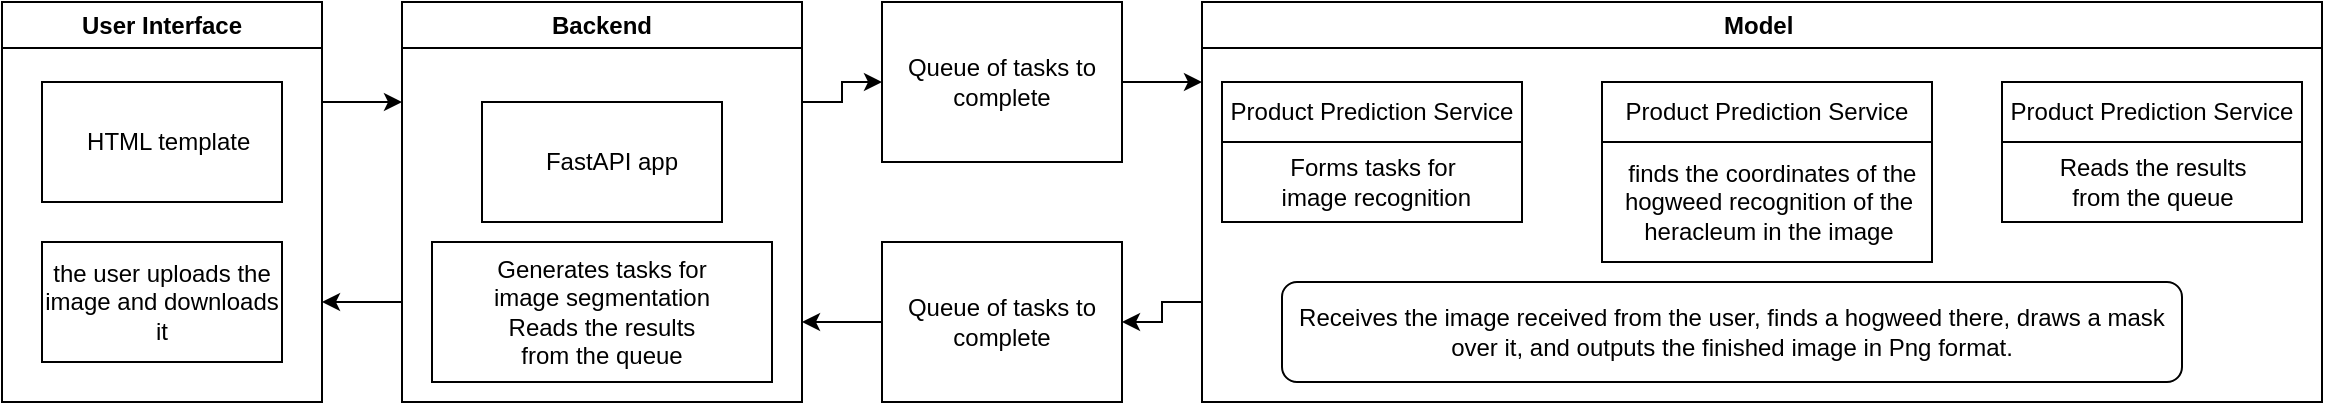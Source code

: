 <mxfile version="21.1.5" type="device">
  <diagram name="Страница 1" id="rBT44NU4aesZWBJwgpA3">
    <mxGraphModel dx="1232" dy="746" grid="1" gridSize="10" guides="1" tooltips="1" connect="1" arrows="1" fold="1" page="1" pageScale="1" pageWidth="827" pageHeight="1169" math="0" shadow="0">
      <root>
        <mxCell id="0" />
        <mxCell id="1" parent="0" />
        <mxCell id="4tdoIi2SmMLMxq_e9tM8-1" style="edgeStyle=orthogonalEdgeStyle;rounded=0;orthogonalLoop=1;jettySize=auto;html=1;exitX=1;exitY=0.25;exitDx=0;exitDy=0;entryX=0;entryY=0.25;entryDx=0;entryDy=0;" parent="1" source="4tdoIi2SmMLMxq_e9tM8-2" target="4tdoIi2SmMLMxq_e9tM8-7" edge="1">
          <mxGeometry relative="1" as="geometry" />
        </mxCell>
        <mxCell id="4tdoIi2SmMLMxq_e9tM8-2" value="&amp;nbsp;User Interface&amp;nbsp;" style="swimlane;whiteSpace=wrap;html=1;" parent="1" vertex="1">
          <mxGeometry x="40" y="80" width="160" height="200" as="geometry" />
        </mxCell>
        <mxCell id="4tdoIi2SmMLMxq_e9tM8-3" value="&amp;nbsp; HTML template" style="rounded=0;whiteSpace=wrap;html=1;" parent="4tdoIi2SmMLMxq_e9tM8-2" vertex="1">
          <mxGeometry x="20" y="40" width="120" height="60" as="geometry" />
        </mxCell>
        <mxCell id="4tdoIi2SmMLMxq_e9tM8-4" value="the user uploads the image and downloads it" style="rounded=0;whiteSpace=wrap;html=1;" parent="4tdoIi2SmMLMxq_e9tM8-2" vertex="1">
          <mxGeometry x="20" y="120" width="120" height="60" as="geometry" />
        </mxCell>
        <mxCell id="4tdoIi2SmMLMxq_e9tM8-5" style="edgeStyle=orthogonalEdgeStyle;rounded=0;orthogonalLoop=1;jettySize=auto;html=1;exitX=0;exitY=0.75;exitDx=0;exitDy=0;entryX=1;entryY=0.75;entryDx=0;entryDy=0;" parent="1" source="4tdoIi2SmMLMxq_e9tM8-7" target="4tdoIi2SmMLMxq_e9tM8-2" edge="1">
          <mxGeometry relative="1" as="geometry" />
        </mxCell>
        <mxCell id="4tdoIi2SmMLMxq_e9tM8-6" style="edgeStyle=orthogonalEdgeStyle;rounded=0;orthogonalLoop=1;jettySize=auto;html=1;exitX=1;exitY=0.25;exitDx=0;exitDy=0;entryX=0;entryY=0.5;entryDx=0;entryDy=0;" parent="1" source="4tdoIi2SmMLMxq_e9tM8-7" target="4tdoIi2SmMLMxq_e9tM8-20" edge="1">
          <mxGeometry relative="1" as="geometry" />
        </mxCell>
        <mxCell id="4tdoIi2SmMLMxq_e9tM8-7" value="Backend" style="swimlane;whiteSpace=wrap;html=1;" parent="1" vertex="1">
          <mxGeometry x="240" y="80" width="200" height="200" as="geometry" />
        </mxCell>
        <mxCell id="4tdoIi2SmMLMxq_e9tM8-8" value="&amp;nbsp; &amp;nbsp;FastAPI app" style="rounded=0;whiteSpace=wrap;html=1;" parent="4tdoIi2SmMLMxq_e9tM8-7" vertex="1">
          <mxGeometry x="40" y="50" width="120" height="60" as="geometry" />
        </mxCell>
        <mxCell id="4tdoIi2SmMLMxq_e9tM8-9" value="Generates tasks for&lt;br style=&quot;border-color: var(--border-color); text-align: left;&quot;&gt;&lt;span style=&quot;border-color: var(--border-color); text-align: left;&quot;&gt;image&amp;nbsp;segmentation&lt;br&gt;&lt;/span&gt;&lt;span style=&quot;border-color: var(--border-color); text-align: left;&quot;&gt;Reads the results&lt;/span&gt;&lt;br style=&quot;border-color: var(--border-color); text-align: left;&quot;&gt;&lt;span style=&quot;border-color: var(--border-color); text-align: left;&quot;&gt;from the queue&lt;/span&gt;" style="rounded=0;whiteSpace=wrap;html=1;" parent="4tdoIi2SmMLMxq_e9tM8-7" vertex="1">
          <mxGeometry x="15" y="120" width="170" height="70" as="geometry" />
        </mxCell>
        <mxCell id="4tdoIi2SmMLMxq_e9tM8-10" style="edgeStyle=orthogonalEdgeStyle;rounded=0;orthogonalLoop=1;jettySize=auto;html=1;exitX=0;exitY=0.75;exitDx=0;exitDy=0;entryX=1;entryY=0.5;entryDx=0;entryDy=0;" parent="1" source="4tdoIi2SmMLMxq_e9tM8-11" target="4tdoIi2SmMLMxq_e9tM8-22" edge="1">
          <mxGeometry relative="1" as="geometry" />
        </mxCell>
        <mxCell id="4tdoIi2SmMLMxq_e9tM8-11" value="Model&amp;nbsp;" style="swimlane;whiteSpace=wrap;html=1;" parent="1" vertex="1">
          <mxGeometry x="640" y="80" width="560" height="200" as="geometry" />
        </mxCell>
        <mxCell id="4tdoIi2SmMLMxq_e9tM8-12" value="Product Prediction Service" style="swimlane;fontStyle=0;childLayout=stackLayout;horizontal=1;startSize=30;horizontalStack=0;resizeParent=1;resizeParentMax=0;resizeLast=0;collapsible=1;marginBottom=0;whiteSpace=wrap;html=1;" parent="4tdoIi2SmMLMxq_e9tM8-11" vertex="1">
          <mxGeometry x="10" y="40" width="150" height="70" as="geometry" />
        </mxCell>
        <mxCell id="4tdoIi2SmMLMxq_e9tM8-13" value="Forms tasks for&lt;br&gt;&amp;nbsp;image recognition" style="text;html=1;align=center;verticalAlign=middle;resizable=0;points=[];autosize=1;strokeColor=none;fillColor=none;" parent="4tdoIi2SmMLMxq_e9tM8-12" vertex="1">
          <mxGeometry y="30" width="150" height="40" as="geometry" />
        </mxCell>
        <mxCell id="4tdoIi2SmMLMxq_e9tM8-14" value="Product Prediction Service" style="swimlane;fontStyle=0;childLayout=stackLayout;horizontal=1;startSize=30;horizontalStack=0;resizeParent=1;resizeParentMax=0;resizeLast=0;collapsible=1;marginBottom=0;whiteSpace=wrap;html=1;" parent="4tdoIi2SmMLMxq_e9tM8-11" vertex="1">
          <mxGeometry x="200" y="40" width="165" height="90" as="geometry" />
        </mxCell>
        <mxCell id="4tdoIi2SmMLMxq_e9tM8-15" value="&amp;nbsp;finds the coordinates of the &lt;br&gt;hogweed recognition of the &lt;br&gt;heracleum&amp;nbsp;in the image" style="text;html=1;align=center;verticalAlign=middle;resizable=0;points=[];autosize=1;strokeColor=none;fillColor=none;" parent="4tdoIi2SmMLMxq_e9tM8-14" vertex="1">
          <mxGeometry y="30" width="165" height="60" as="geometry" />
        </mxCell>
        <mxCell id="4tdoIi2SmMLMxq_e9tM8-16" value="Product Prediction Service" style="swimlane;fontStyle=0;childLayout=stackLayout;horizontal=1;startSize=30;horizontalStack=0;resizeParent=1;resizeParentMax=0;resizeLast=0;collapsible=1;marginBottom=0;whiteSpace=wrap;html=1;" parent="4tdoIi2SmMLMxq_e9tM8-11" vertex="1">
          <mxGeometry x="400" y="40" width="150" height="70" as="geometry" />
        </mxCell>
        <mxCell id="4tdoIi2SmMLMxq_e9tM8-17" value="&lt;div&gt;Reads the results&lt;/div&gt;&lt;div&gt;from the queue&lt;/div&gt;" style="text;html=1;align=center;verticalAlign=middle;resizable=0;points=[];autosize=1;strokeColor=none;fillColor=none;" parent="4tdoIi2SmMLMxq_e9tM8-16" vertex="1">
          <mxGeometry y="30" width="150" height="40" as="geometry" />
        </mxCell>
        <mxCell id="4tdoIi2SmMLMxq_e9tM8-18" value="Receives the image received from the user, finds a hogweed there, draws a mask over it, and outputs the finished image in Png format." style="rounded=1;whiteSpace=wrap;html=1;" parent="4tdoIi2SmMLMxq_e9tM8-11" vertex="1">
          <mxGeometry x="40" y="140" width="450" height="50" as="geometry" />
        </mxCell>
        <mxCell id="4tdoIi2SmMLMxq_e9tM8-19" style="edgeStyle=orthogonalEdgeStyle;rounded=0;orthogonalLoop=1;jettySize=auto;html=1;exitX=1;exitY=0.5;exitDx=0;exitDy=0;" parent="1" source="4tdoIi2SmMLMxq_e9tM8-20" edge="1">
          <mxGeometry relative="1" as="geometry">
            <mxPoint x="640" y="120" as="targetPoint" />
          </mxGeometry>
        </mxCell>
        <mxCell id="4tdoIi2SmMLMxq_e9tM8-20" value="&lt;div&gt;Queue of tasks to&lt;/div&gt;&lt;div&gt;complete&lt;/div&gt;" style="rounded=0;whiteSpace=wrap;html=1;" parent="1" vertex="1">
          <mxGeometry x="480" y="80" width="120" height="80" as="geometry" />
        </mxCell>
        <mxCell id="4tdoIi2SmMLMxq_e9tM8-21" style="edgeStyle=orthogonalEdgeStyle;rounded=0;orthogonalLoop=1;jettySize=auto;html=1;exitX=0;exitY=0.5;exitDx=0;exitDy=0;" parent="1" source="4tdoIi2SmMLMxq_e9tM8-22" edge="1">
          <mxGeometry relative="1" as="geometry">
            <mxPoint x="440" y="240" as="targetPoint" />
          </mxGeometry>
        </mxCell>
        <mxCell id="4tdoIi2SmMLMxq_e9tM8-22" value="&lt;div&gt;Queue of tasks to&lt;/div&gt;&lt;div&gt;complete&lt;/div&gt;" style="rounded=0;whiteSpace=wrap;html=1;" parent="1" vertex="1">
          <mxGeometry x="480" y="200" width="120" height="80" as="geometry" />
        </mxCell>
      </root>
    </mxGraphModel>
  </diagram>
</mxfile>

